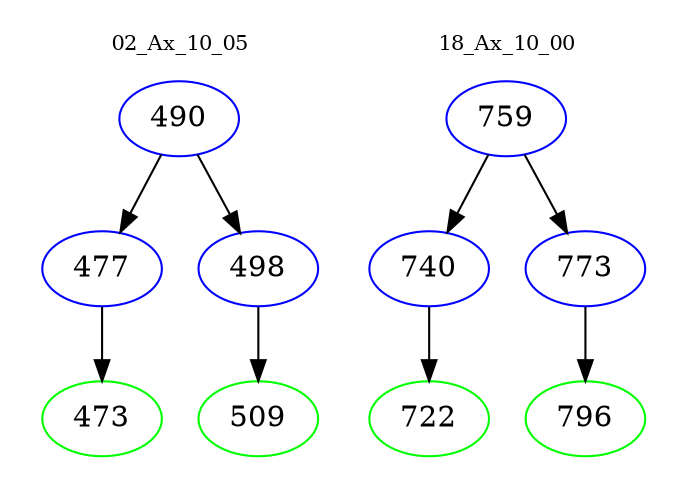 digraph{
subgraph cluster_0 {
color = white
label = "02_Ax_10_05";
fontsize=10;
T0_490 [label="490", color="blue"]
T0_490 -> T0_477 [color="black"]
T0_477 [label="477", color="blue"]
T0_477 -> T0_473 [color="black"]
T0_473 [label="473", color="green"]
T0_490 -> T0_498 [color="black"]
T0_498 [label="498", color="blue"]
T0_498 -> T0_509 [color="black"]
T0_509 [label="509", color="green"]
}
subgraph cluster_1 {
color = white
label = "18_Ax_10_00";
fontsize=10;
T1_759 [label="759", color="blue"]
T1_759 -> T1_740 [color="black"]
T1_740 [label="740", color="blue"]
T1_740 -> T1_722 [color="black"]
T1_722 [label="722", color="green"]
T1_759 -> T1_773 [color="black"]
T1_773 [label="773", color="blue"]
T1_773 -> T1_796 [color="black"]
T1_796 [label="796", color="green"]
}
}
